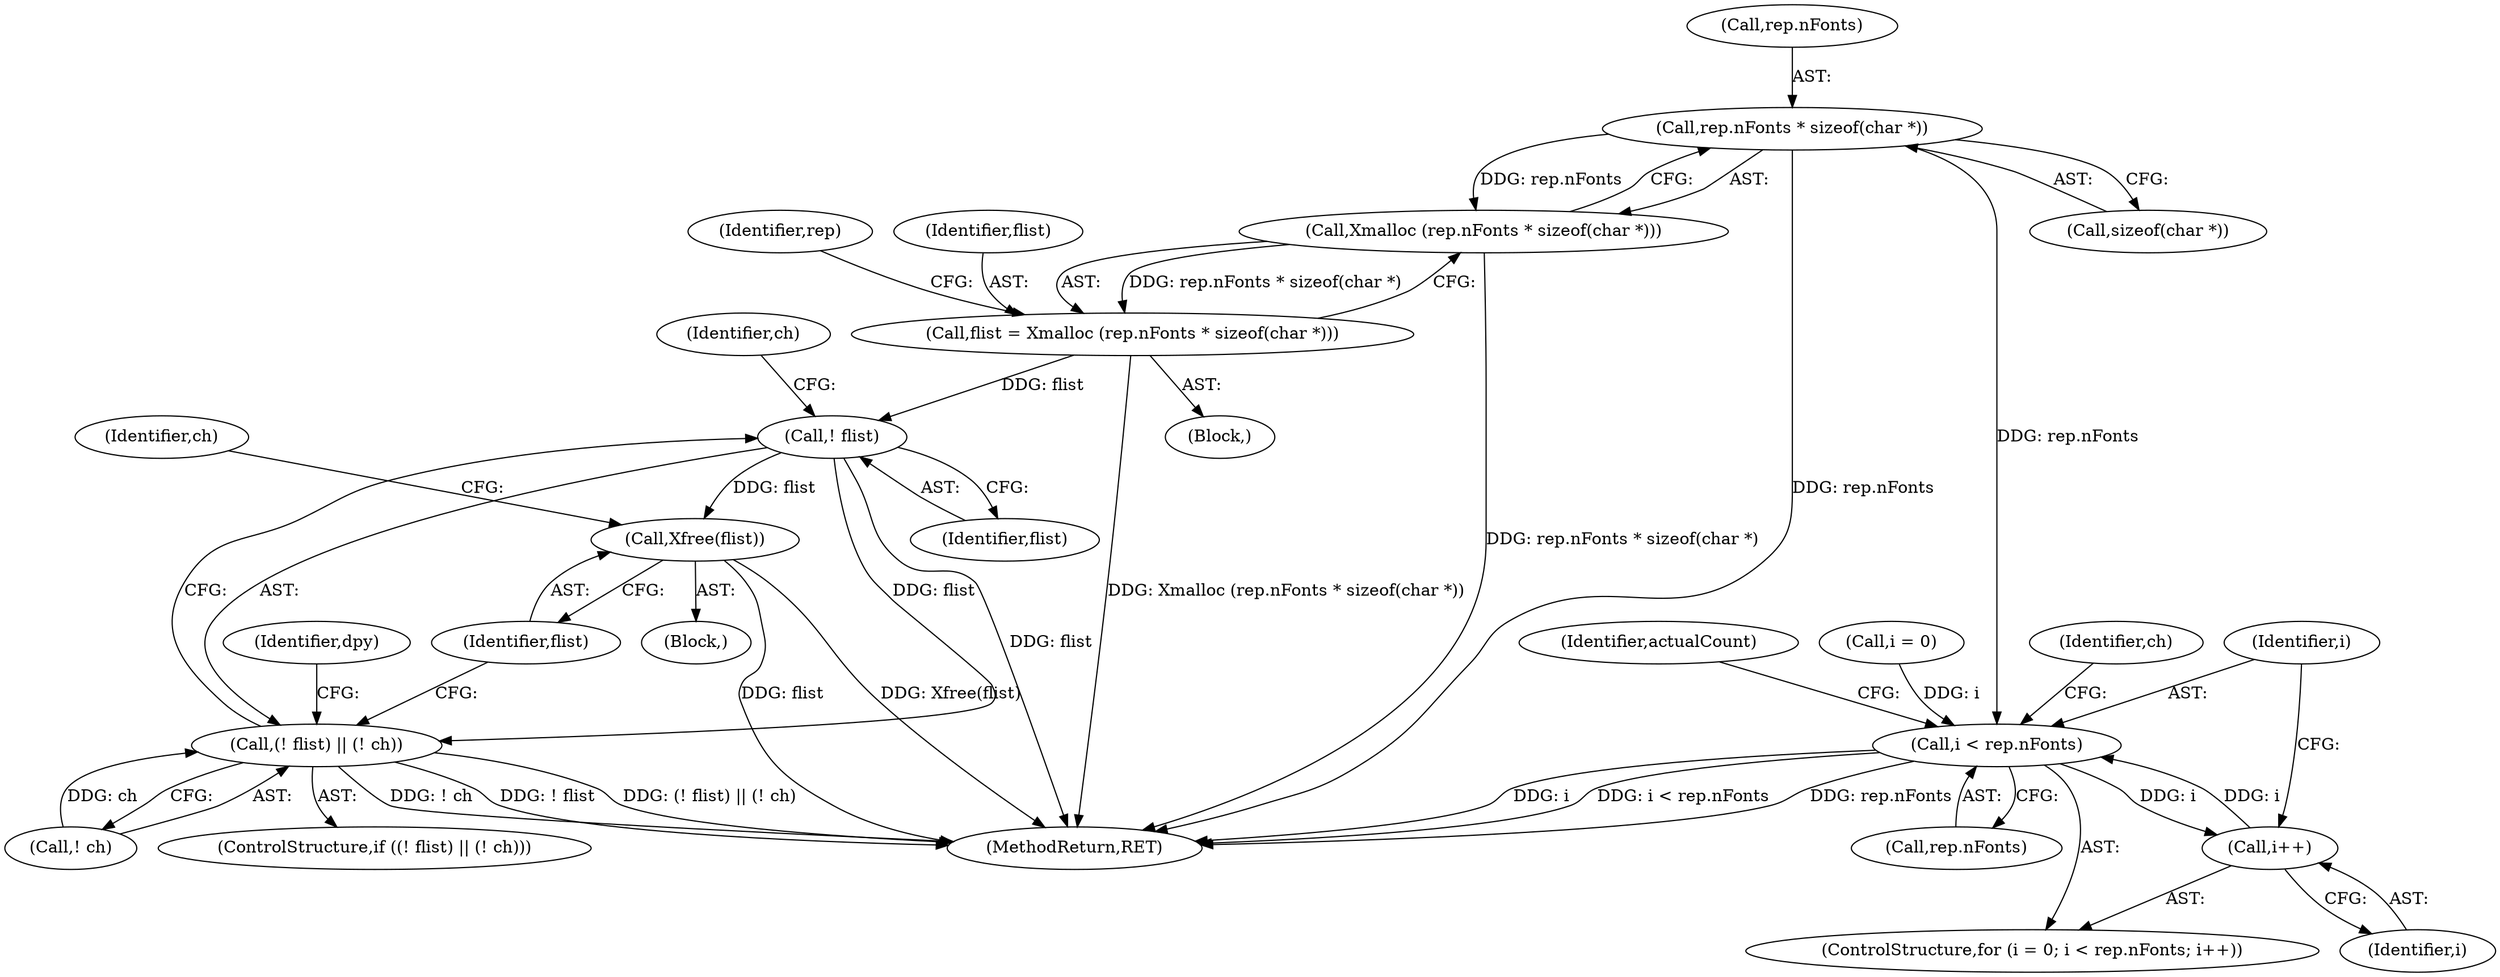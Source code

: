 digraph "0_libx11_8c29f1607a31dac0911e45a0dd3d74173822b3c9@API" {
"1000201" [label="(Call,rep.nFonts * sizeof(char *))"];
"1000200" [label="(Call,Xmalloc (rep.nFonts * sizeof(char *)))"];
"1000198" [label="(Call,flist = Xmalloc (rep.nFonts * sizeof(char *)))"];
"1000231" [label="(Call,! flist)"];
"1000230" [label="(Call,(! flist) || (! ch))"];
"1000236" [label="(Call,Xfree(flist))"];
"1000281" [label="(Call,i < rep.nFonts)"];
"1000286" [label="(Call,i++)"];
"1000234" [label="(Identifier,ch)"];
"1000239" [label="(Identifier,ch)"];
"1000281" [label="(Call,i < rep.nFonts)"];
"1000230" [label="(Call,(! flist) || (! ch))"];
"1000231" [label="(Call,! flist)"];
"1000292" [label="(Identifier,ch)"];
"1000229" [label="(ControlStructure,if ((! flist) || (! ch)))"];
"1000236" [label="(Call,Xfree(flist))"];
"1000277" [label="(ControlStructure,for (i = 0; i < rep.nFonts; i++))"];
"1000282" [label="(Identifier,i)"];
"1000210" [label="(Identifier,rep)"];
"1000233" [label="(Call,! ch)"];
"1000199" [label="(Identifier,flist)"];
"1000200" [label="(Call,Xmalloc (rep.nFonts * sizeof(char *)))"];
"1000232" [label="(Identifier,flist)"];
"1000202" [label="(Call,rep.nFonts)"];
"1000328" [label="(Identifier,actualCount)"];
"1000278" [label="(Call,i = 0)"];
"1000287" [label="(Identifier,i)"];
"1000235" [label="(Block,)"];
"1000205" [label="(Call,sizeof(char *))"];
"1000343" [label="(MethodReturn,RET)"];
"1000237" [label="(Identifier,flist)"];
"1000283" [label="(Call,rep.nFonts)"];
"1000286" [label="(Call,i++)"];
"1000197" [label="(Block,)"];
"1000201" [label="(Call,rep.nFonts * sizeof(char *))"];
"1000198" [label="(Call,flist = Xmalloc (rep.nFonts * sizeof(char *)))"];
"1000257" [label="(Identifier,dpy)"];
"1000201" -> "1000200"  [label="AST: "];
"1000201" -> "1000205"  [label="CFG: "];
"1000202" -> "1000201"  [label="AST: "];
"1000205" -> "1000201"  [label="AST: "];
"1000200" -> "1000201"  [label="CFG: "];
"1000201" -> "1000343"  [label="DDG: rep.nFonts"];
"1000201" -> "1000200"  [label="DDG: rep.nFonts"];
"1000201" -> "1000281"  [label="DDG: rep.nFonts"];
"1000200" -> "1000198"  [label="AST: "];
"1000198" -> "1000200"  [label="CFG: "];
"1000200" -> "1000343"  [label="DDG: rep.nFonts * sizeof(char *)"];
"1000200" -> "1000198"  [label="DDG: rep.nFonts * sizeof(char *)"];
"1000198" -> "1000197"  [label="AST: "];
"1000199" -> "1000198"  [label="AST: "];
"1000210" -> "1000198"  [label="CFG: "];
"1000198" -> "1000343"  [label="DDG: Xmalloc (rep.nFonts * sizeof(char *))"];
"1000198" -> "1000231"  [label="DDG: flist"];
"1000231" -> "1000230"  [label="AST: "];
"1000231" -> "1000232"  [label="CFG: "];
"1000232" -> "1000231"  [label="AST: "];
"1000234" -> "1000231"  [label="CFG: "];
"1000230" -> "1000231"  [label="CFG: "];
"1000231" -> "1000343"  [label="DDG: flist"];
"1000231" -> "1000230"  [label="DDG: flist"];
"1000231" -> "1000236"  [label="DDG: flist"];
"1000230" -> "1000229"  [label="AST: "];
"1000230" -> "1000233"  [label="CFG: "];
"1000233" -> "1000230"  [label="AST: "];
"1000237" -> "1000230"  [label="CFG: "];
"1000257" -> "1000230"  [label="CFG: "];
"1000230" -> "1000343"  [label="DDG: ! ch"];
"1000230" -> "1000343"  [label="DDG: ! flist"];
"1000230" -> "1000343"  [label="DDG: (! flist) || (! ch)"];
"1000233" -> "1000230"  [label="DDG: ch"];
"1000236" -> "1000235"  [label="AST: "];
"1000236" -> "1000237"  [label="CFG: "];
"1000237" -> "1000236"  [label="AST: "];
"1000239" -> "1000236"  [label="CFG: "];
"1000236" -> "1000343"  [label="DDG: flist"];
"1000236" -> "1000343"  [label="DDG: Xfree(flist)"];
"1000281" -> "1000277"  [label="AST: "];
"1000281" -> "1000283"  [label="CFG: "];
"1000282" -> "1000281"  [label="AST: "];
"1000283" -> "1000281"  [label="AST: "];
"1000292" -> "1000281"  [label="CFG: "];
"1000328" -> "1000281"  [label="CFG: "];
"1000281" -> "1000343"  [label="DDG: i"];
"1000281" -> "1000343"  [label="DDG: i < rep.nFonts"];
"1000281" -> "1000343"  [label="DDG: rep.nFonts"];
"1000286" -> "1000281"  [label="DDG: i"];
"1000278" -> "1000281"  [label="DDG: i"];
"1000281" -> "1000286"  [label="DDG: i"];
"1000286" -> "1000277"  [label="AST: "];
"1000286" -> "1000287"  [label="CFG: "];
"1000287" -> "1000286"  [label="AST: "];
"1000282" -> "1000286"  [label="CFG: "];
}

